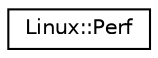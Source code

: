digraph "Graphical Class Hierarchy"
{
 // INTERACTIVE_SVG=YES
  edge [fontname="Helvetica",fontsize="10",labelfontname="Helvetica",labelfontsize="10"];
  node [fontname="Helvetica",fontsize="10",shape=record];
  rankdir="LR";
  Node1 [label="Linux::Perf",height=0.2,width=0.4,color="black", fillcolor="white", style="filled",URL="$classLinux_1_1Perf.html"];
}

